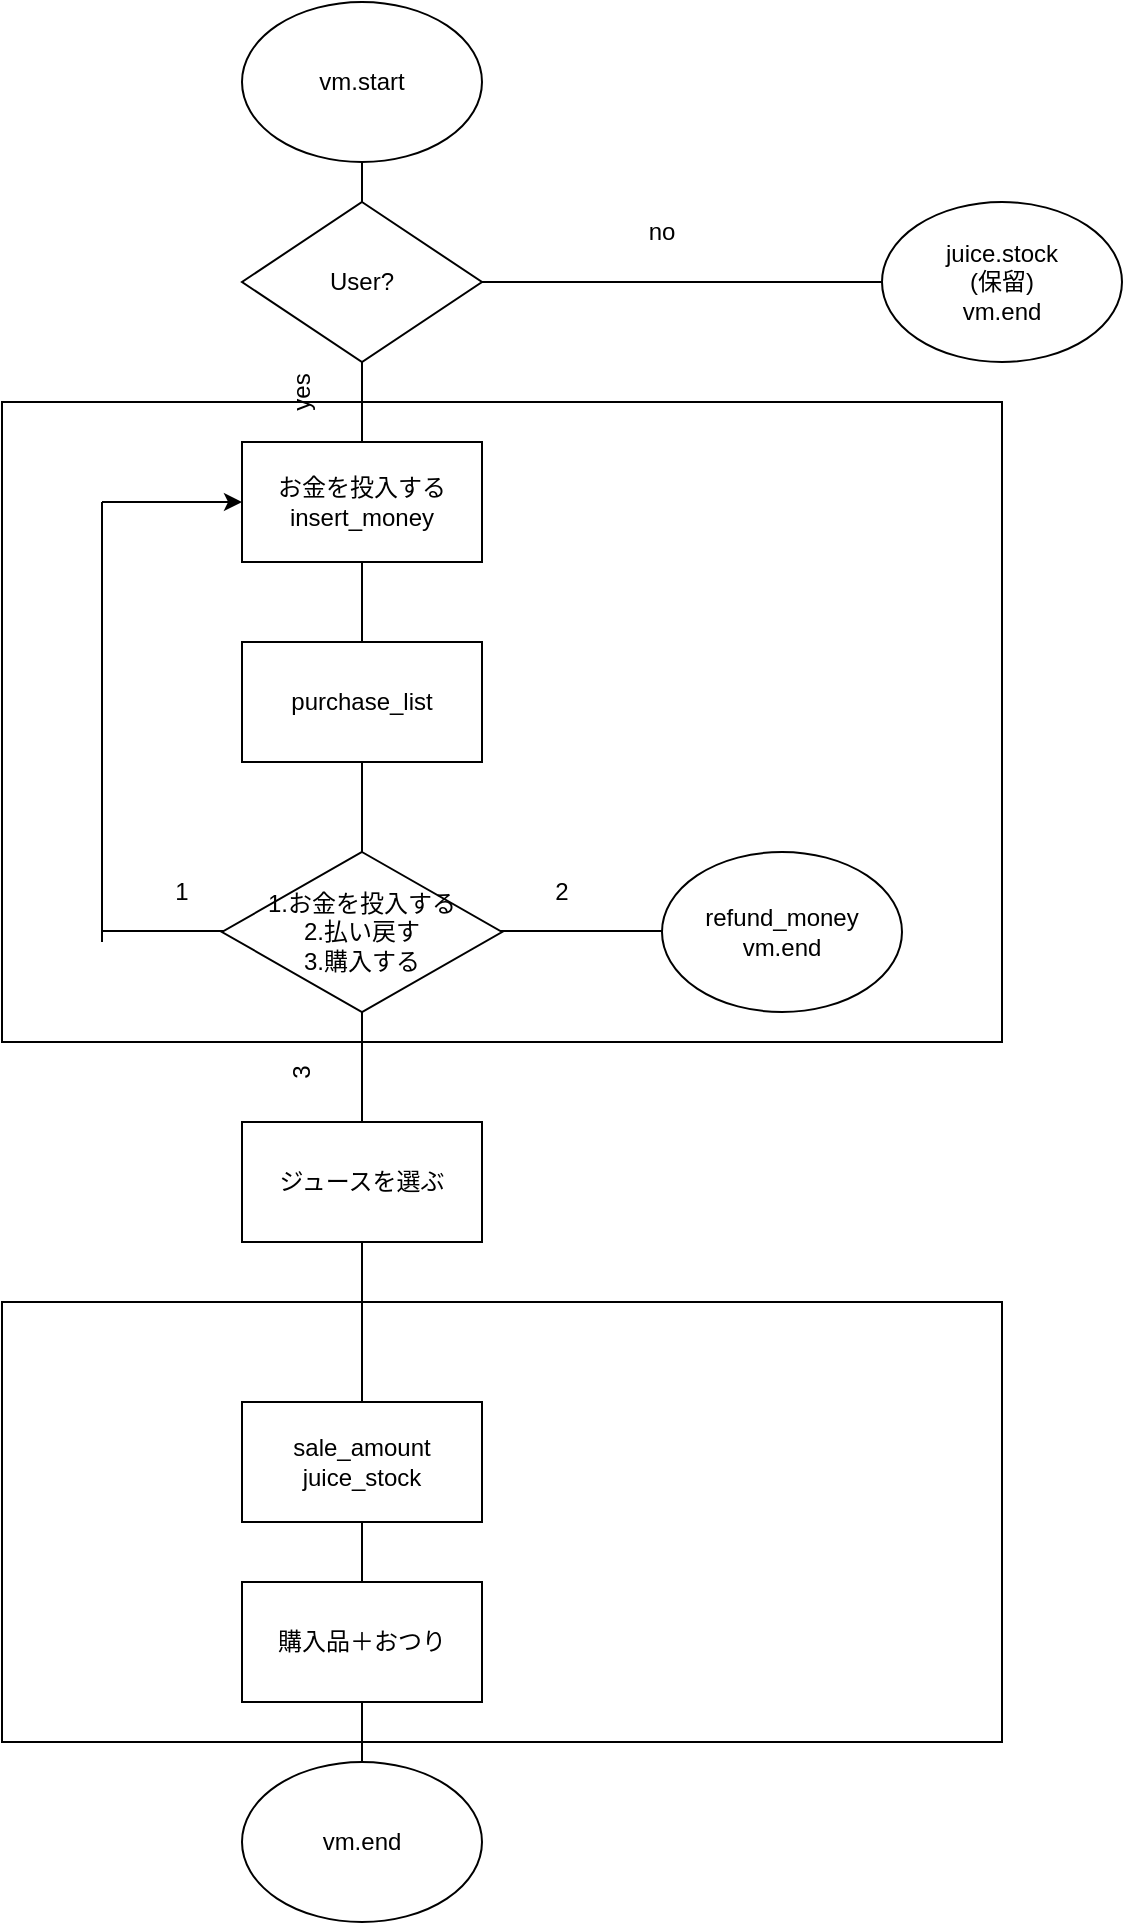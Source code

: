 <mxfile>
    <diagram id="SzvMh6hhFMj7fopTZQoL" name="ページ1">
        <mxGraphModel dx="165" dy="929" grid="1" gridSize="10" guides="1" tooltips="1" connect="1" arrows="1" fold="1" page="1" pageScale="1" pageWidth="827" pageHeight="1169" math="0" shadow="0">
            <root>
                <mxCell id="0"/>
                <mxCell id="1" parent="0"/>
                <mxCell id="32" value="" style="rounded=0;whiteSpace=wrap;html=1;" vertex="1" parent="1">
                    <mxGeometry x="30" y="810" width="500" height="220" as="geometry"/>
                </mxCell>
                <mxCell id="30" value="" style="rounded=0;whiteSpace=wrap;html=1;" vertex="1" parent="1">
                    <mxGeometry x="30" y="360" width="500" height="320" as="geometry"/>
                </mxCell>
                <mxCell id="5" value="" style="endArrow=none;html=1;entryX=0.5;entryY=1;entryDx=0;entryDy=0;" edge="1" parent="1" source="3" target="2">
                    <mxGeometry width="50" height="50" relative="1" as="geometry">
                        <mxPoint x="350" y="510" as="sourcePoint"/>
                        <mxPoint x="400" y="460" as="targetPoint"/>
                    </mxGeometry>
                </mxCell>
                <mxCell id="2" value="vm.start" style="ellipse;whiteSpace=wrap;html=1;" vertex="1" parent="1">
                    <mxGeometry x="150" y="160" width="120" height="80" as="geometry"/>
                </mxCell>
                <mxCell id="3" value="vm.end" style="ellipse;whiteSpace=wrap;html=1;" vertex="1" parent="1">
                    <mxGeometry x="150" y="1040" width="120" height="80" as="geometry"/>
                </mxCell>
                <mxCell id="4" value="お金を投入する&lt;br&gt;insert_money" style="rounded=0;whiteSpace=wrap;html=1;" vertex="1" parent="1">
                    <mxGeometry x="150" y="380" width="120" height="60" as="geometry"/>
                </mxCell>
                <mxCell id="7" value="yes" style="text;html=1;strokeColor=none;fillColor=none;align=center;verticalAlign=middle;whiteSpace=wrap;rounded=0;rotation=-90;" vertex="1" parent="1">
                    <mxGeometry x="150" y="340" width="60" height="30" as="geometry"/>
                </mxCell>
                <mxCell id="8" value="no" style="text;html=1;strokeColor=none;fillColor=none;align=center;verticalAlign=middle;whiteSpace=wrap;rounded=0;" vertex="1" parent="1">
                    <mxGeometry x="330" y="260" width="60" height="30" as="geometry"/>
                </mxCell>
                <mxCell id="10" value="" style="endArrow=none;html=1;exitX=1;exitY=0.5;exitDx=0;exitDy=0;entryX=0;entryY=0.5;entryDx=0;entryDy=0;" edge="1" parent="1" source="6">
                    <mxGeometry width="50" height="50" relative="1" as="geometry">
                        <mxPoint x="350" y="500" as="sourcePoint"/>
                        <mxPoint x="470" y="300" as="targetPoint"/>
                    </mxGeometry>
                </mxCell>
                <mxCell id="12" value="purchase_list" style="rounded=0;whiteSpace=wrap;html=1;" vertex="1" parent="1">
                    <mxGeometry x="150" y="480" width="120" height="60" as="geometry"/>
                </mxCell>
                <mxCell id="14" value="3" style="text;html=1;strokeColor=none;fillColor=none;align=center;verticalAlign=middle;whiteSpace=wrap;rounded=0;rotation=-90;" vertex="1" parent="1">
                    <mxGeometry x="150" y="680" width="60" height="30" as="geometry"/>
                </mxCell>
                <mxCell id="15" value="1" style="text;html=1;strokeColor=none;fillColor=none;align=center;verticalAlign=middle;whiteSpace=wrap;rounded=0;" vertex="1" parent="1">
                    <mxGeometry x="90" y="590" width="60" height="30" as="geometry"/>
                </mxCell>
                <mxCell id="6" value="User?" style="rhombus;whiteSpace=wrap;html=1;" vertex="1" parent="1">
                    <mxGeometry x="150" y="260" width="120" height="80" as="geometry"/>
                </mxCell>
                <mxCell id="16" value="" style="endArrow=none;html=1;exitX=0;exitY=0.5;exitDx=0;exitDy=0;" edge="1" parent="1">
                    <mxGeometry width="50" height="50" relative="1" as="geometry">
                        <mxPoint x="150" y="624.5" as="sourcePoint"/>
                        <mxPoint x="80" y="624.5" as="targetPoint"/>
                    </mxGeometry>
                </mxCell>
                <mxCell id="17" value="" style="endArrow=none;html=1;" edge="1" parent="1">
                    <mxGeometry width="50" height="50" relative="1" as="geometry">
                        <mxPoint x="80" y="630" as="sourcePoint"/>
                        <mxPoint x="80" y="410" as="targetPoint"/>
                    </mxGeometry>
                </mxCell>
                <mxCell id="18" value="" style="endArrow=none;html=1;exitX=1;exitY=0.5;exitDx=0;exitDy=0;" edge="1" parent="1">
                    <mxGeometry width="50" height="50" relative="1" as="geometry">
                        <mxPoint x="270" y="624.5" as="sourcePoint"/>
                        <mxPoint x="360" y="624.5" as="targetPoint"/>
                    </mxGeometry>
                </mxCell>
                <mxCell id="19" value="2" style="text;html=1;strokeColor=none;fillColor=none;align=center;verticalAlign=middle;whiteSpace=wrap;rounded=0;" vertex="1" parent="1">
                    <mxGeometry x="280" y="590" width="60" height="30" as="geometry"/>
                </mxCell>
                <mxCell id="20" value="1.お金を投入する&lt;br&gt;2.払い戻す&lt;br&gt;3.購入する" style="rhombus;whiteSpace=wrap;html=1;" vertex="1" parent="1">
                    <mxGeometry x="140" y="585" width="140" height="80" as="geometry"/>
                </mxCell>
                <mxCell id="22" value="ジュースを選ぶ" style="rounded=0;whiteSpace=wrap;html=1;" vertex="1" parent="1">
                    <mxGeometry x="150" y="720" width="120" height="60" as="geometry"/>
                </mxCell>
                <mxCell id="23" value="refund_money&lt;br&gt;vm.end" style="ellipse;whiteSpace=wrap;html=1;" vertex="1" parent="1">
                    <mxGeometry x="360" y="585" width="120" height="80" as="geometry"/>
                </mxCell>
                <mxCell id="24" value="" style="endArrow=classic;html=1;entryX=0;entryY=0.5;entryDx=0;entryDy=0;" edge="1" parent="1" target="4">
                    <mxGeometry width="50" height="50" relative="1" as="geometry">
                        <mxPoint x="80" y="410" as="sourcePoint"/>
                        <mxPoint x="230" y="500" as="targetPoint"/>
                    </mxGeometry>
                </mxCell>
                <mxCell id="25" value="購入品＋おつり" style="rounded=0;whiteSpace=wrap;html=1;" vertex="1" parent="1">
                    <mxGeometry x="150" y="950" width="120" height="60" as="geometry"/>
                </mxCell>
                <mxCell id="26" value="sale_amount&lt;br&gt;juice_stock" style="rounded=0;whiteSpace=wrap;html=1;" vertex="1" parent="1">
                    <mxGeometry x="150" y="860" width="120" height="60" as="geometry"/>
                </mxCell>
                <mxCell id="27" value="juice.stock&lt;br&gt;(保留)&lt;br&gt;vm.end" style="ellipse;whiteSpace=wrap;html=1;" vertex="1" parent="1">
                    <mxGeometry x="470" y="260" width="120" height="80" as="geometry"/>
                </mxCell>
            </root>
        </mxGraphModel>
    </diagram>
</mxfile>